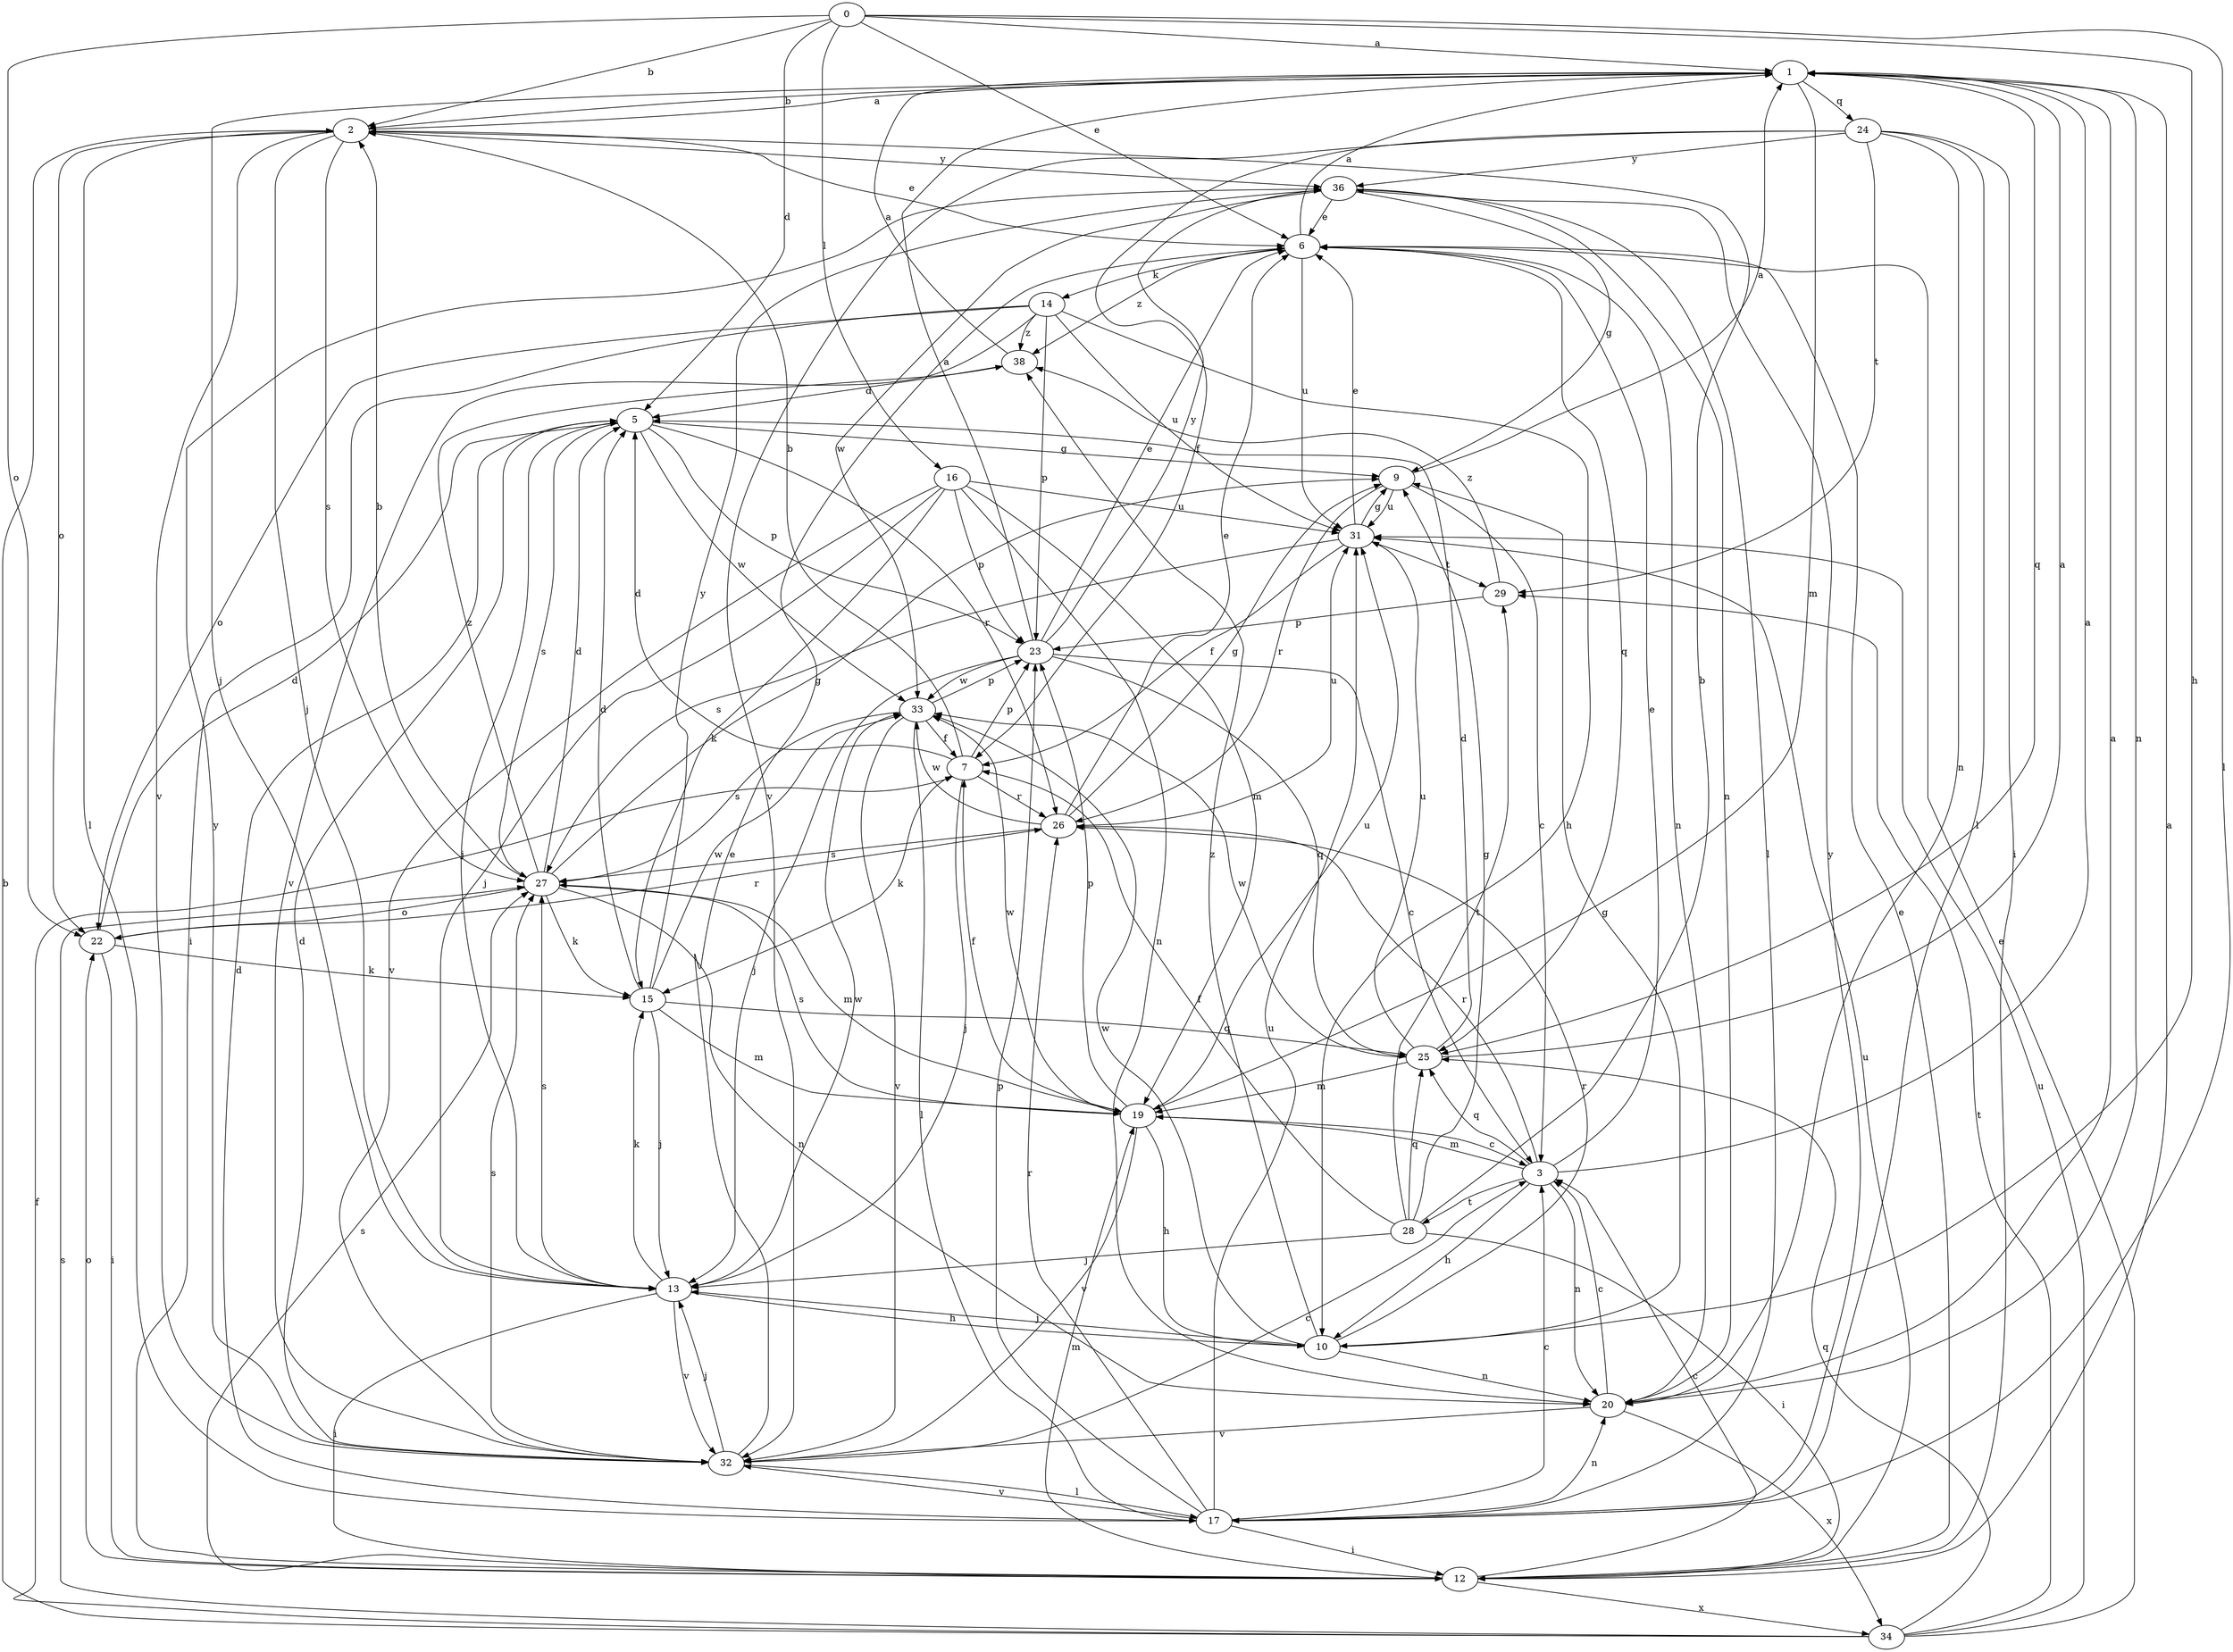 strict digraph  {
0;
1;
2;
3;
5;
6;
7;
9;
10;
12;
13;
14;
15;
16;
17;
19;
20;
22;
23;
24;
25;
26;
27;
28;
29;
31;
32;
33;
34;
36;
38;
0 -> 1  [label=a];
0 -> 2  [label=b];
0 -> 5  [label=d];
0 -> 6  [label=e];
0 -> 10  [label=h];
0 -> 16  [label=l];
0 -> 17  [label=l];
0 -> 22  [label=o];
1 -> 2  [label=b];
1 -> 13  [label=j];
1 -> 19  [label=m];
1 -> 20  [label=n];
1 -> 24  [label=q];
1 -> 25  [label=q];
2 -> 1  [label=a];
2 -> 6  [label=e];
2 -> 13  [label=j];
2 -> 17  [label=l];
2 -> 22  [label=o];
2 -> 27  [label=s];
2 -> 32  [label=v];
2 -> 36  [label=y];
3 -> 1  [label=a];
3 -> 6  [label=e];
3 -> 10  [label=h];
3 -> 19  [label=m];
3 -> 20  [label=n];
3 -> 25  [label=q];
3 -> 26  [label=r];
3 -> 28  [label=t];
5 -> 9  [label=g];
5 -> 13  [label=j];
5 -> 23  [label=p];
5 -> 26  [label=r];
5 -> 27  [label=s];
5 -> 33  [label=w];
6 -> 1  [label=a];
6 -> 14  [label=k];
6 -> 20  [label=n];
6 -> 25  [label=q];
6 -> 31  [label=u];
6 -> 38  [label=z];
7 -> 2  [label=b];
7 -> 5  [label=d];
7 -> 13  [label=j];
7 -> 15  [label=k];
7 -> 23  [label=p];
7 -> 26  [label=r];
9 -> 1  [label=a];
9 -> 3  [label=c];
9 -> 26  [label=r];
9 -> 31  [label=u];
10 -> 9  [label=g];
10 -> 13  [label=j];
10 -> 20  [label=n];
10 -> 26  [label=r];
10 -> 33  [label=w];
10 -> 38  [label=z];
12 -> 1  [label=a];
12 -> 3  [label=c];
12 -> 6  [label=e];
12 -> 19  [label=m];
12 -> 22  [label=o];
12 -> 27  [label=s];
12 -> 31  [label=u];
12 -> 34  [label=x];
13 -> 10  [label=h];
13 -> 12  [label=i];
13 -> 15  [label=k];
13 -> 27  [label=s];
13 -> 32  [label=v];
13 -> 33  [label=w];
14 -> 10  [label=h];
14 -> 12  [label=i];
14 -> 22  [label=o];
14 -> 23  [label=p];
14 -> 31  [label=u];
14 -> 32  [label=v];
14 -> 38  [label=z];
15 -> 5  [label=d];
15 -> 13  [label=j];
15 -> 19  [label=m];
15 -> 25  [label=q];
15 -> 33  [label=w];
15 -> 36  [label=y];
16 -> 13  [label=j];
16 -> 15  [label=k];
16 -> 19  [label=m];
16 -> 20  [label=n];
16 -> 23  [label=p];
16 -> 31  [label=u];
16 -> 32  [label=v];
17 -> 3  [label=c];
17 -> 5  [label=d];
17 -> 12  [label=i];
17 -> 20  [label=n];
17 -> 23  [label=p];
17 -> 26  [label=r];
17 -> 31  [label=u];
17 -> 32  [label=v];
17 -> 36  [label=y];
19 -> 3  [label=c];
19 -> 7  [label=f];
19 -> 10  [label=h];
19 -> 23  [label=p];
19 -> 27  [label=s];
19 -> 31  [label=u];
19 -> 32  [label=v];
19 -> 33  [label=w];
20 -> 1  [label=a];
20 -> 3  [label=c];
20 -> 32  [label=v];
20 -> 34  [label=x];
22 -> 5  [label=d];
22 -> 12  [label=i];
22 -> 15  [label=k];
22 -> 26  [label=r];
23 -> 1  [label=a];
23 -> 3  [label=c];
23 -> 6  [label=e];
23 -> 13  [label=j];
23 -> 25  [label=q];
23 -> 33  [label=w];
23 -> 36  [label=y];
24 -> 7  [label=f];
24 -> 12  [label=i];
24 -> 17  [label=l];
24 -> 20  [label=n];
24 -> 29  [label=t];
24 -> 32  [label=v];
24 -> 36  [label=y];
25 -> 1  [label=a];
25 -> 5  [label=d];
25 -> 19  [label=m];
25 -> 31  [label=u];
25 -> 33  [label=w];
26 -> 6  [label=e];
26 -> 9  [label=g];
26 -> 27  [label=s];
26 -> 31  [label=u];
26 -> 33  [label=w];
27 -> 2  [label=b];
27 -> 5  [label=d];
27 -> 9  [label=g];
27 -> 15  [label=k];
27 -> 19  [label=m];
27 -> 20  [label=n];
27 -> 22  [label=o];
27 -> 38  [label=z];
28 -> 2  [label=b];
28 -> 7  [label=f];
28 -> 9  [label=g];
28 -> 12  [label=i];
28 -> 13  [label=j];
28 -> 25  [label=q];
28 -> 29  [label=t];
29 -> 23  [label=p];
29 -> 38  [label=z];
31 -> 6  [label=e];
31 -> 7  [label=f];
31 -> 9  [label=g];
31 -> 27  [label=s];
31 -> 29  [label=t];
32 -> 3  [label=c];
32 -> 5  [label=d];
32 -> 6  [label=e];
32 -> 13  [label=j];
32 -> 17  [label=l];
32 -> 27  [label=s];
32 -> 36  [label=y];
33 -> 7  [label=f];
33 -> 17  [label=l];
33 -> 23  [label=p];
33 -> 27  [label=s];
33 -> 32  [label=v];
34 -> 2  [label=b];
34 -> 6  [label=e];
34 -> 7  [label=f];
34 -> 25  [label=q];
34 -> 27  [label=s];
34 -> 29  [label=t];
34 -> 31  [label=u];
36 -> 6  [label=e];
36 -> 9  [label=g];
36 -> 17  [label=l];
36 -> 20  [label=n];
36 -> 33  [label=w];
38 -> 1  [label=a];
38 -> 5  [label=d];
}
